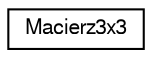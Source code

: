 digraph "Graficzna hierarchia klas"
{
 // LATEX_PDF_SIZE
  edge [fontname="FreeSans",fontsize="10",labelfontname="FreeSans",labelfontsize="10"];
  node [fontname="FreeSans",fontsize="10",shape=record];
  rankdir="LR";
  Node0 [label="Macierz3x3",height=0.2,width=0.4,color="black", fillcolor="white", style="filled",URL="$a00146.html",tooltip=" "];
}
